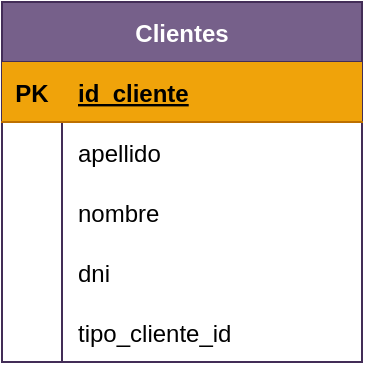 <mxfile version="20.8.3" type="github">
  <diagram id="HEPEO-T-SivzpzrbCo-a" name="Página-1">
    <mxGraphModel dx="874" dy="484" grid="1" gridSize="10" guides="1" tooltips="1" connect="1" arrows="1" fold="1" page="1" pageScale="1" pageWidth="827" pageHeight="1169" math="0" shadow="0">
      <root>
        <mxCell id="0" />
        <mxCell id="1" parent="0" />
        <mxCell id="062IiCJKfXpWUGWKzbup-5" value="Clientes" style="shape=table;startSize=30;container=1;collapsible=1;childLayout=tableLayout;fixedRows=1;rowLines=0;fontStyle=1;align=center;resizeLast=1;fillColor=#76608a;strokeColor=#432D57;fontColor=#ffffff;" vertex="1" parent="1">
          <mxGeometry x="50" y="90" width="180" height="180" as="geometry" />
        </mxCell>
        <mxCell id="062IiCJKfXpWUGWKzbup-6" value="" style="shape=tableRow;horizontal=0;startSize=0;swimlaneHead=0;swimlaneBody=0;fillColor=#f0a30a;collapsible=0;dropTarget=0;points=[[0,0.5],[1,0.5]];portConstraint=eastwest;top=0;left=0;right=0;bottom=1;fontColor=#000000;strokeColor=#BD7000;" vertex="1" parent="062IiCJKfXpWUGWKzbup-5">
          <mxGeometry y="30" width="180" height="30" as="geometry" />
        </mxCell>
        <mxCell id="062IiCJKfXpWUGWKzbup-7" value="PK" style="shape=partialRectangle;connectable=0;fillColor=none;top=0;left=0;bottom=0;right=0;fontStyle=1;overflow=hidden;" vertex="1" parent="062IiCJKfXpWUGWKzbup-6">
          <mxGeometry width="30" height="30" as="geometry">
            <mxRectangle width="30" height="30" as="alternateBounds" />
          </mxGeometry>
        </mxCell>
        <mxCell id="062IiCJKfXpWUGWKzbup-8" value="id_cliente" style="shape=partialRectangle;connectable=0;fillColor=none;top=0;left=0;bottom=0;right=0;align=left;spacingLeft=6;fontStyle=5;overflow=hidden;" vertex="1" parent="062IiCJKfXpWUGWKzbup-6">
          <mxGeometry x="30" width="150" height="30" as="geometry">
            <mxRectangle width="150" height="30" as="alternateBounds" />
          </mxGeometry>
        </mxCell>
        <mxCell id="062IiCJKfXpWUGWKzbup-9" value="" style="shape=tableRow;horizontal=0;startSize=0;swimlaneHead=0;swimlaneBody=0;fillColor=none;collapsible=0;dropTarget=0;points=[[0,0.5],[1,0.5]];portConstraint=eastwest;top=0;left=0;right=0;bottom=0;" vertex="1" parent="062IiCJKfXpWUGWKzbup-5">
          <mxGeometry y="60" width="180" height="30" as="geometry" />
        </mxCell>
        <mxCell id="062IiCJKfXpWUGWKzbup-10" value="" style="shape=partialRectangle;connectable=0;fillColor=none;top=0;left=0;bottom=0;right=0;editable=1;overflow=hidden;" vertex="1" parent="062IiCJKfXpWUGWKzbup-9">
          <mxGeometry width="30" height="30" as="geometry">
            <mxRectangle width="30" height="30" as="alternateBounds" />
          </mxGeometry>
        </mxCell>
        <mxCell id="062IiCJKfXpWUGWKzbup-11" value="apellido" style="shape=partialRectangle;connectable=0;fillColor=none;top=0;left=0;bottom=0;right=0;align=left;spacingLeft=6;overflow=hidden;" vertex="1" parent="062IiCJKfXpWUGWKzbup-9">
          <mxGeometry x="30" width="150" height="30" as="geometry">
            <mxRectangle width="150" height="30" as="alternateBounds" />
          </mxGeometry>
        </mxCell>
        <mxCell id="062IiCJKfXpWUGWKzbup-12" value="" style="shape=tableRow;horizontal=0;startSize=0;swimlaneHead=0;swimlaneBody=0;fillColor=none;collapsible=0;dropTarget=0;points=[[0,0.5],[1,0.5]];portConstraint=eastwest;top=0;left=0;right=0;bottom=0;" vertex="1" parent="062IiCJKfXpWUGWKzbup-5">
          <mxGeometry y="90" width="180" height="30" as="geometry" />
        </mxCell>
        <mxCell id="062IiCJKfXpWUGWKzbup-13" value="" style="shape=partialRectangle;connectable=0;fillColor=none;top=0;left=0;bottom=0;right=0;editable=1;overflow=hidden;" vertex="1" parent="062IiCJKfXpWUGWKzbup-12">
          <mxGeometry width="30" height="30" as="geometry">
            <mxRectangle width="30" height="30" as="alternateBounds" />
          </mxGeometry>
        </mxCell>
        <mxCell id="062IiCJKfXpWUGWKzbup-14" value="nombre" style="shape=partialRectangle;connectable=0;fillColor=none;top=0;left=0;bottom=0;right=0;align=left;spacingLeft=6;overflow=hidden;" vertex="1" parent="062IiCJKfXpWUGWKzbup-12">
          <mxGeometry x="30" width="150" height="30" as="geometry">
            <mxRectangle width="150" height="30" as="alternateBounds" />
          </mxGeometry>
        </mxCell>
        <mxCell id="062IiCJKfXpWUGWKzbup-15" value="" style="shape=tableRow;horizontal=0;startSize=0;swimlaneHead=0;swimlaneBody=0;fillColor=none;collapsible=0;dropTarget=0;points=[[0,0.5],[1,0.5]];portConstraint=eastwest;top=0;left=0;right=0;bottom=0;" vertex="1" parent="062IiCJKfXpWUGWKzbup-5">
          <mxGeometry y="120" width="180" height="30" as="geometry" />
        </mxCell>
        <mxCell id="062IiCJKfXpWUGWKzbup-16" value="" style="shape=partialRectangle;connectable=0;fillColor=none;top=0;left=0;bottom=0;right=0;editable=1;overflow=hidden;" vertex="1" parent="062IiCJKfXpWUGWKzbup-15">
          <mxGeometry width="30" height="30" as="geometry">
            <mxRectangle width="30" height="30" as="alternateBounds" />
          </mxGeometry>
        </mxCell>
        <mxCell id="062IiCJKfXpWUGWKzbup-17" value="dni" style="shape=partialRectangle;connectable=0;fillColor=none;top=0;left=0;bottom=0;right=0;align=left;spacingLeft=6;overflow=hidden;" vertex="1" parent="062IiCJKfXpWUGWKzbup-15">
          <mxGeometry x="30" width="150" height="30" as="geometry">
            <mxRectangle width="150" height="30" as="alternateBounds" />
          </mxGeometry>
        </mxCell>
        <mxCell id="062IiCJKfXpWUGWKzbup-18" value="" style="shape=tableRow;horizontal=0;startSize=0;swimlaneHead=0;swimlaneBody=0;fillColor=none;collapsible=0;dropTarget=0;points=[[0,0.5],[1,0.5]];portConstraint=eastwest;top=0;left=0;right=0;bottom=0;" vertex="1" parent="062IiCJKfXpWUGWKzbup-5">
          <mxGeometry y="150" width="180" height="30" as="geometry" />
        </mxCell>
        <mxCell id="062IiCJKfXpWUGWKzbup-19" value="" style="shape=partialRectangle;connectable=0;fillColor=none;top=0;left=0;bottom=0;right=0;editable=1;overflow=hidden;" vertex="1" parent="062IiCJKfXpWUGWKzbup-18">
          <mxGeometry width="30" height="30" as="geometry">
            <mxRectangle width="30" height="30" as="alternateBounds" />
          </mxGeometry>
        </mxCell>
        <mxCell id="062IiCJKfXpWUGWKzbup-20" value="tipo_cliente_id" style="shape=partialRectangle;connectable=0;fillColor=none;top=0;left=0;bottom=0;right=0;align=left;spacingLeft=6;overflow=hidden;" vertex="1" parent="062IiCJKfXpWUGWKzbup-18">
          <mxGeometry x="30" width="150" height="30" as="geometry">
            <mxRectangle width="150" height="30" as="alternateBounds" />
          </mxGeometry>
        </mxCell>
      </root>
    </mxGraphModel>
  </diagram>
</mxfile>
